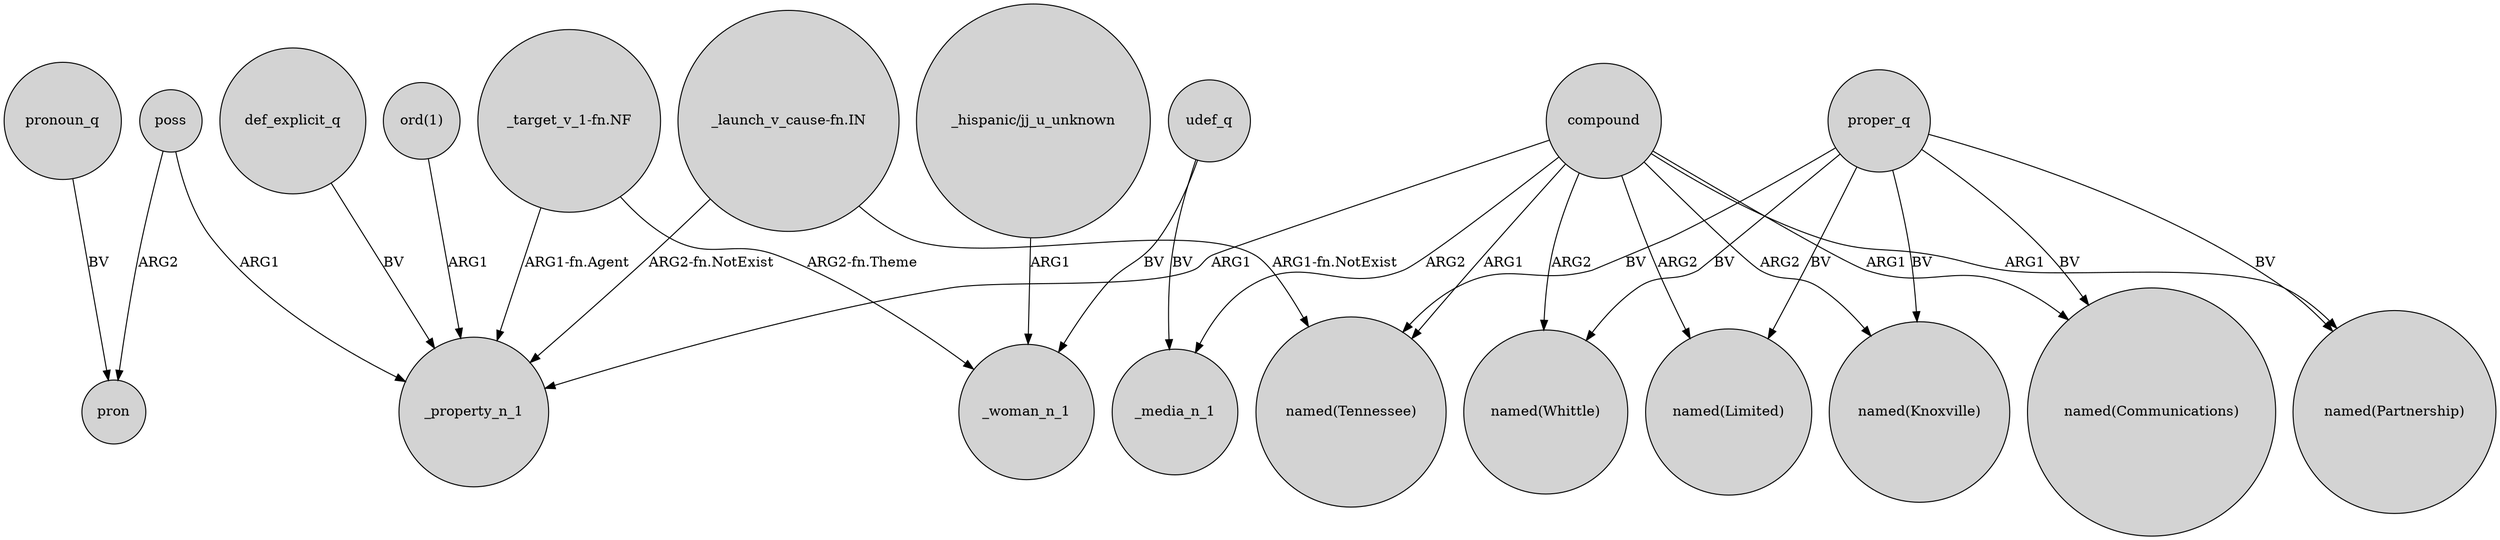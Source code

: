 digraph {
	node [shape=circle style=filled]
	compound -> _property_n_1 [label=ARG1]
	"ord(1)" -> _property_n_1 [label=ARG1]
	poss -> pron [label=ARG2]
	udef_q -> _woman_n_1 [label=BV]
	def_explicit_q -> _property_n_1 [label=BV]
	proper_q -> "named(Communications)" [label=BV]
	proper_q -> "named(Knoxville)" [label=BV]
	poss -> _property_n_1 [label=ARG1]
	udef_q -> _media_n_1 [label=BV]
	compound -> "named(Partnership)" [label=ARG1]
	compound -> "named(Limited)" [label=ARG2]
	compound -> "named(Tennessee)" [label=ARG1]
	compound -> "named(Knoxville)" [label=ARG2]
	proper_q -> "named(Limited)" [label=BV]
	compound -> "named(Communications)" [label=ARG1]
	"_target_v_1-fn.NF" -> _property_n_1 [label="ARG1-fn.Agent"]
	"_hispanic/jj_u_unknown" -> _woman_n_1 [label=ARG1]
	"_target_v_1-fn.NF" -> _woman_n_1 [label="ARG2-fn.Theme"]
	pronoun_q -> pron [label=BV]
	compound -> _media_n_1 [label=ARG2]
	proper_q -> "named(Partnership)" [label=BV]
	"_launch_v_cause-fn.IN" -> _property_n_1 [label="ARG2-fn.NotExist"]
	compound -> "named(Whittle)" [label=ARG2]
	proper_q -> "named(Tennessee)" [label=BV]
	proper_q -> "named(Whittle)" [label=BV]
	"_launch_v_cause-fn.IN" -> "named(Tennessee)" [label="ARG1-fn.NotExist"]
}
